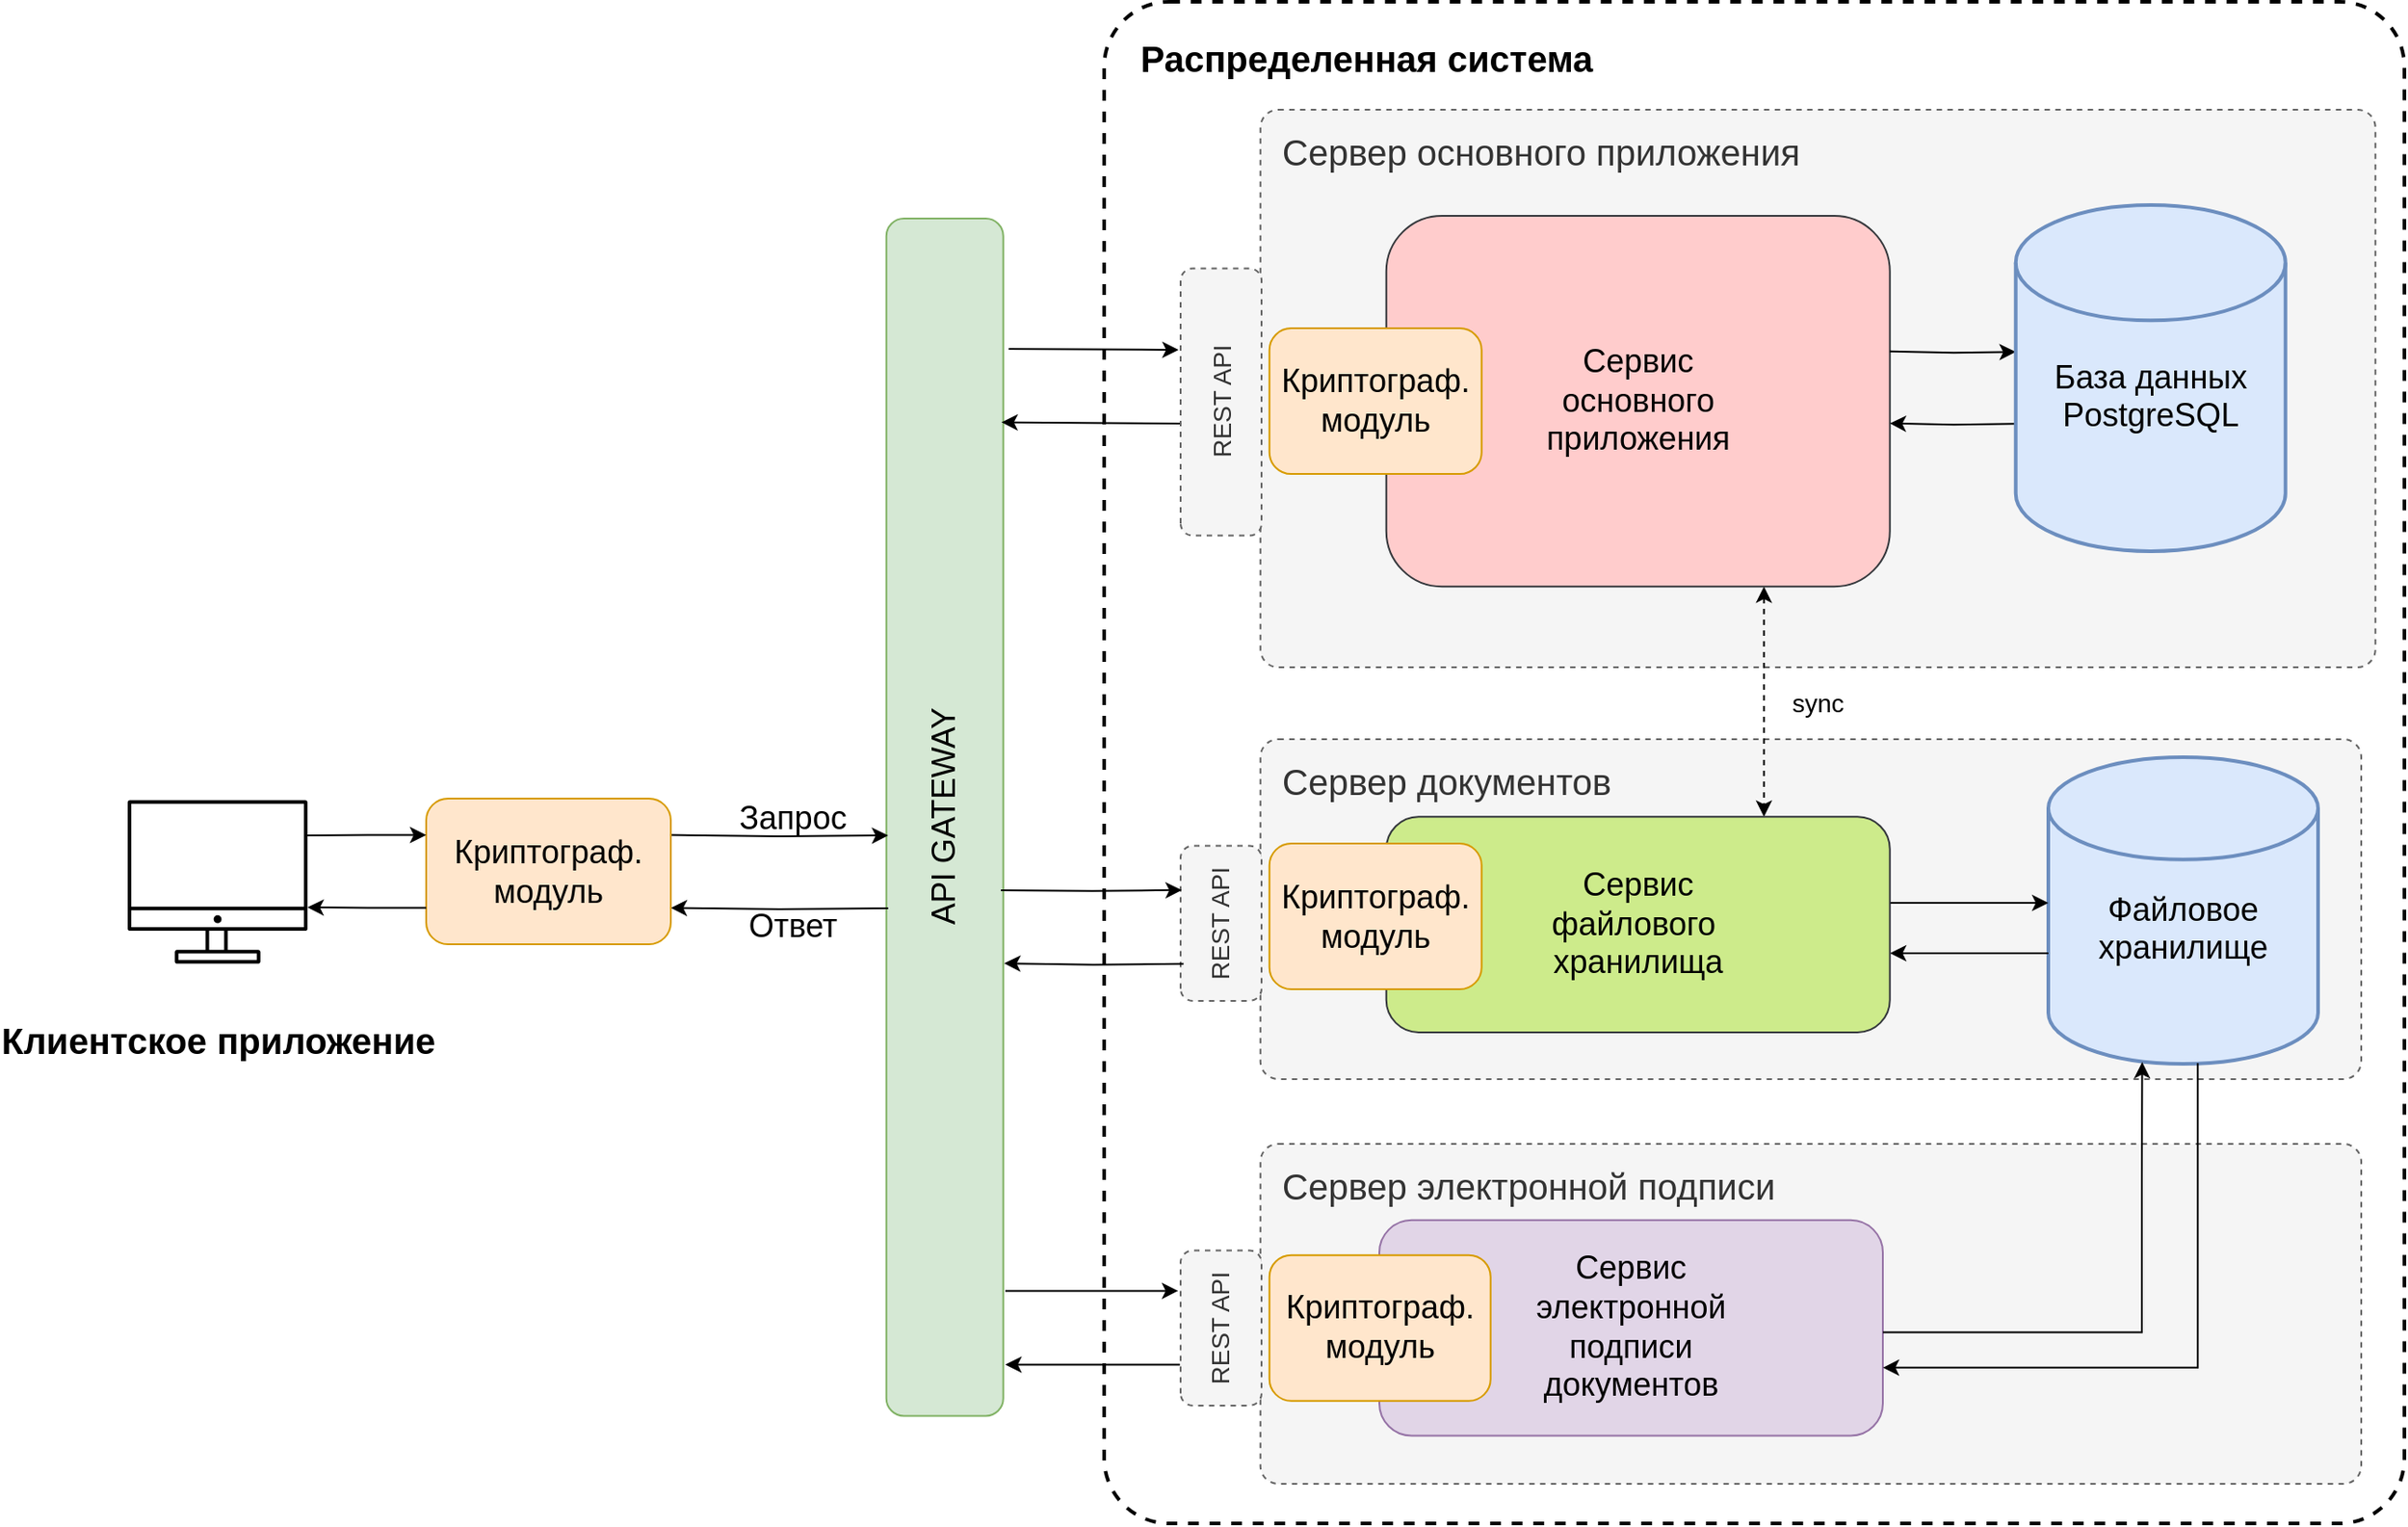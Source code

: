 <mxfile version="21.3.2" type="device">
  <diagram name="Страница 1" id="fADdNIsEgAehtVy8T7Zf">
    <mxGraphModel dx="2206" dy="1075" grid="0" gridSize="10" guides="1" tooltips="1" connect="1" arrows="1" fold="1" page="1" pageScale="1" pageWidth="827" pageHeight="1169" math="0" shadow="0">
      <root>
        <mxCell id="0" />
        <mxCell id="1" parent="0" />
        <mxCell id="68BD-tJcS8FgwoahVo56-23" value="" style="rounded=1;whiteSpace=wrap;html=1;gradientColor=none;strokeColor=default;arcSize=5;dashed=1;strokeWidth=2;" vertex="1" parent="1">
          <mxGeometry x="621" y="218" width="723" height="846" as="geometry" />
        </mxCell>
        <mxCell id="68BD-tJcS8FgwoahVo56-1" value="&lt;font style=&quot;font-size: 20px;&quot;&gt;Сервер электронной подписи&lt;/font&gt;" style="dashed=1;rounded=1;absoluteArcSize=1;arcSize=20;html=1;verticalAlign=top;align=left;spacingTop=5;spacingLeft=10;whiteSpace=wrap;fillColor=#f5f5f5;strokeColor=#666666;fontColor=#333333;fontStyle=0" vertex="1" parent="1">
          <mxGeometry x="707.87" y="853" width="612.13" height="189" as="geometry" />
        </mxCell>
        <mxCell id="68BD-tJcS8FgwoahVo56-2" value="&lt;font style=&quot;font-size: 14px;&quot;&gt;&lt;span&gt;REST API&lt;br&gt;&lt;/span&gt;&lt;/font&gt;" style="rounded=1;whiteSpace=wrap;html=1;dashed=1;textDirection=ltr;rotation=-90;fontSize=14;fontStyle=0;fillColor=#f5f5f5;fontColor=#333333;strokeColor=#666666;" vertex="1" parent="1">
          <mxGeometry x="642.89" y="932.85" width="86.2" height="45.01" as="geometry" />
        </mxCell>
        <mxCell id="2YxdHcAJXAzJK9A_Y6uM-9" value="&lt;font style=&quot;font-size: 20px;&quot;&gt;Сервер основного приложения&lt;/font&gt;" style="dashed=1;rounded=1;absoluteArcSize=1;arcSize=20;html=1;verticalAlign=top;align=left;spacingTop=5;spacingLeft=10;whiteSpace=wrap;fillColor=#f5f5f5;fontColor=#333333;strokeColor=#666666;fontStyle=0" parent="1" vertex="1">
          <mxGeometry x="707.87" y="278" width="620" height="310" as="geometry" />
        </mxCell>
        <mxCell id="2YxdHcAJXAzJK9A_Y6uM-3" value="&lt;font style=&quot;font-size: 18px;&quot;&gt;&lt;span&gt;API GATEWAY&lt;/span&gt;&lt;/font&gt;" style="rounded=1;whiteSpace=wrap;html=1;rotation=-90;fillColor=#d5e8d4;strokeColor=#82b366;fontStyle=0" parent="1" vertex="1">
          <mxGeometry x="199.5" y="638.88" width="665.75" height="65" as="geometry" />
        </mxCell>
        <mxCell id="2YxdHcAJXAzJK9A_Y6uM-5" value="&lt;font style=&quot;font-size: 20px;&quot;&gt;Сервер документов&lt;/font&gt;" style="dashed=1;rounded=1;absoluteArcSize=1;arcSize=20;html=1;verticalAlign=top;align=left;spacingTop=5;spacingLeft=10;whiteSpace=wrap;fillColor=#f5f5f5;strokeColor=#666666;fontColor=#333333;fontStyle=0" parent="1" vertex="1">
          <mxGeometry x="707.87" y="628" width="612.13" height="189" as="geometry" />
        </mxCell>
        <mxCell id="2YxdHcAJXAzJK9A_Y6uM-35" style="edgeStyle=orthogonalEdgeStyle;rounded=0;orthogonalLoop=1;jettySize=auto;html=1;exitX=0.419;exitY=-0.02;exitDx=0;exitDy=0;exitPerimeter=0;strokeWidth=1;fontStyle=0" parent="1" source="2YxdHcAJXAzJK9A_Y6uM-8" edge="1">
          <mxGeometry relative="1" as="geometry">
            <mxPoint x="563.87" y="451.79" as="targetPoint" />
            <Array as="points">
              <mxPoint x="663.87" y="453" />
            </Array>
          </mxGeometry>
        </mxCell>
        <mxCell id="2YxdHcAJXAzJK9A_Y6uM-37" style="edgeStyle=orthogonalEdgeStyle;rounded=0;orthogonalLoop=1;jettySize=auto;html=1;exitX=0.695;exitY=-0.025;exitDx=0;exitDy=0;endArrow=none;endFill=0;startArrow=classic;startFill=1;exitPerimeter=0;strokeWidth=1;fontStyle=0" parent="1" source="2YxdHcAJXAzJK9A_Y6uM-8" edge="1">
          <mxGeometry relative="1" as="geometry">
            <mxPoint x="567.87" y="411" as="targetPoint" />
          </mxGeometry>
        </mxCell>
        <mxCell id="2YxdHcAJXAzJK9A_Y6uM-8" value="&lt;font style=&quot;font-size: 14px;&quot;&gt;&lt;span&gt;REST API&lt;br&gt;&lt;/span&gt;&lt;/font&gt;" style="rounded=1;whiteSpace=wrap;html=1;dashed=1;textDirection=ltr;rotation=-90;fontSize=14;fillColor=#f5f5f5;fontColor=#333333;strokeColor=#666666;fontStyle=0" parent="1" vertex="1">
          <mxGeometry x="611.72" y="418" width="148.56" height="45.01" as="geometry" />
        </mxCell>
        <mxCell id="2YxdHcAJXAzJK9A_Y6uM-22" value="&lt;font size=&quot;1&quot; style=&quot;&quot;&gt;&lt;b style=&quot;font-size: 20px;&quot;&gt;&lt;br&gt;Клиентское приложение&lt;/b&gt;&lt;/font&gt;" style="sketch=0;outlineConnect=0;gradientColor=none;fontColor=#000000;strokeColor=none;fillColor=#000000;dashed=0;verticalLabelPosition=bottom;verticalAlign=top;align=center;html=1;fontSize=12;fontStyle=0;aspect=fixed;shape=mxgraph.aws4.illustration_desktop;pointerEvents=1" parent="1" vertex="1">
          <mxGeometry x="78" y="661.86" width="100" height="91" as="geometry" />
        </mxCell>
        <mxCell id="2YxdHcAJXAzJK9A_Y6uM-48" style="edgeStyle=orthogonalEdgeStyle;rounded=0;orthogonalLoop=1;jettySize=auto;html=1;exitX=0.25;exitY=0;exitDx=0;exitDy=0;endArrow=none;endFill=0;startArrow=classic;startFill=1;strokeWidth=1;entryX=1;entryY=0.25;entryDx=0;entryDy=0;fontStyle=0" parent="1" edge="1" target="68BD-tJcS8FgwoahVo56-11">
          <mxGeometry relative="1" as="geometry">
            <mxPoint x="500.87" y="681.5" as="sourcePoint" />
            <mxPoint x="407.87" y="682" as="targetPoint" />
          </mxGeometry>
        </mxCell>
        <mxCell id="2YxdHcAJXAzJK9A_Y6uM-49" style="edgeStyle=orthogonalEdgeStyle;rounded=0;orthogonalLoop=1;jettySize=auto;html=1;exitX=0.25;exitY=0;exitDx=0;exitDy=0;strokeWidth=1;entryX=1;entryY=0.75;entryDx=0;entryDy=0;fontStyle=0" parent="1" edge="1" target="68BD-tJcS8FgwoahVo56-11">
          <mxGeometry relative="1" as="geometry">
            <mxPoint x="500.87" y="722" as="sourcePoint" />
            <mxPoint x="407.87" y="722" as="targetPoint" />
          </mxGeometry>
        </mxCell>
        <mxCell id="2YxdHcAJXAzJK9A_Y6uM-105" style="edgeStyle=orthogonalEdgeStyle;rounded=0;orthogonalLoop=1;jettySize=auto;html=1;entryX=0.75;entryY=0;entryDx=0;entryDy=0;exitX=0.75;exitY=1;exitDx=0;exitDy=0;dashed=1;startArrow=classic;startFill=1;strokeWidth=1;fontStyle=0" parent="1" source="2YxdHcAJXAzJK9A_Y6uM-57" target="2YxdHcAJXAzJK9A_Y6uM-64" edge="1">
          <mxGeometry relative="1" as="geometry" />
        </mxCell>
        <mxCell id="2YxdHcAJXAzJK9A_Y6uM-57" value="&lt;font size=&quot;1&quot; style=&quot;&quot;&gt;&lt;span style=&quot;font-size: 18px;&quot;&gt;Сервис &lt;br&gt;основного &lt;br&gt;приложения&lt;/span&gt;&lt;/font&gt;" style="rounded=1;whiteSpace=wrap;html=1;fillColor=#ffcccc;strokeColor=#36393d;fontStyle=0" parent="1" vertex="1">
          <mxGeometry x="777.87" y="337" width="280" height="206.11" as="geometry" />
        </mxCell>
        <mxCell id="2YxdHcAJXAzJK9A_Y6uM-61" value="&lt;blockquote style=&quot;margin: 0 0 0 40px; border: none; padding: 0px;&quot;&gt;&lt;/blockquote&gt;&lt;font style=&quot;font-size: 18px;&quot;&gt;&lt;span&gt;&lt;span style=&quot;background-color: initial;&quot;&gt;&lt;br&gt;&lt;/span&gt;Файловое хранилище&lt;br&gt;&lt;/span&gt;&lt;/font&gt;" style="strokeWidth=2;html=1;shape=mxgraph.flowchart.database;whiteSpace=wrap;fillColor=#dae8fc;strokeColor=#6c8ebf;fontStyle=0" parent="1" vertex="1">
          <mxGeometry x="1146" y="638" width="150" height="170.5" as="geometry" />
        </mxCell>
        <mxCell id="2YxdHcAJXAzJK9A_Y6uM-107" style="edgeStyle=orthogonalEdgeStyle;rounded=0;orthogonalLoop=1;jettySize=auto;html=1;strokeWidth=1;fontStyle=0" parent="1" source="2YxdHcAJXAzJK9A_Y6uM-64" target="2YxdHcAJXAzJK9A_Y6uM-61" edge="1">
          <mxGeometry relative="1" as="geometry">
            <Array as="points">
              <mxPoint x="1114" y="719" />
              <mxPoint x="1114" y="719" />
            </Array>
          </mxGeometry>
        </mxCell>
        <mxCell id="2YxdHcAJXAzJK9A_Y6uM-64" value="&lt;span style=&quot;font-size: 18px;&quot;&gt;&lt;span&gt;Сервис &lt;br&gt;файлового&amp;nbsp; &lt;br&gt;хранилища&lt;/span&gt;&lt;/span&gt;" style="rounded=1;whiteSpace=wrap;html=1;fillColor=#cdeb8b;strokeColor=#36393d;fontStyle=0" parent="1" vertex="1">
          <mxGeometry x="777.87" y="671.12" width="280" height="119.84" as="geometry" />
        </mxCell>
        <mxCell id="2YxdHcAJXAzJK9A_Y6uM-72" style="edgeStyle=orthogonalEdgeStyle;rounded=0;orthogonalLoop=1;jettySize=auto;html=1;endArrow=none;endFill=0;startArrow=classic;startFill=1;strokeWidth=1;fontStyle=0" parent="1" edge="1">
          <mxGeometry relative="1" as="geometry">
            <mxPoint x="1127.87" y="412.63" as="sourcePoint" />
            <mxPoint x="1057.87" y="412.43" as="targetPoint" />
          </mxGeometry>
        </mxCell>
        <mxCell id="2YxdHcAJXAzJK9A_Y6uM-73" style="edgeStyle=orthogonalEdgeStyle;rounded=0;orthogonalLoop=1;jettySize=auto;html=1;strokeWidth=1;fontStyle=0" parent="1" edge="1">
          <mxGeometry relative="1" as="geometry">
            <mxPoint x="1127.87" y="452.63" as="sourcePoint" />
            <mxPoint x="1057.87" y="452.43" as="targetPoint" />
          </mxGeometry>
        </mxCell>
        <mxCell id="2YxdHcAJXAzJK9A_Y6uM-82" value="&lt;font size=&quot;1&quot; style=&quot;&quot;&gt;&lt;span style=&quot;font-size: 18px;&quot;&gt;Сервис &lt;br&gt;электронной &lt;br&gt;подписи &lt;br&gt;документов&lt;/span&gt;&lt;/font&gt;" style="rounded=1;whiteSpace=wrap;html=1;fillColor=#e1d5e7;strokeColor=#9673a6;fontStyle=0" parent="1" vertex="1">
          <mxGeometry x="774" y="895.43" width="280" height="119.84" as="geometry" />
        </mxCell>
        <mxCell id="2YxdHcAJXAzJK9A_Y6uM-87" value="&lt;font style=&quot;font-size: 18px;&quot;&gt;Запрос&lt;/font&gt;" style="text;html=1;strokeColor=none;fillColor=none;align=center;verticalAlign=middle;whiteSpace=wrap;rounded=0;fontStyle=0" parent="1" vertex="1">
          <mxGeometry x="417.87" y="662" width="60" height="20" as="geometry" />
        </mxCell>
        <mxCell id="2YxdHcAJXAzJK9A_Y6uM-88" value="&lt;font style=&quot;font-size: 18px;&quot;&gt;Ответ&lt;/font&gt;" style="text;html=1;strokeColor=none;fillColor=none;align=center;verticalAlign=middle;whiteSpace=wrap;rounded=0;fontSize=14;fontStyle=0" parent="1" vertex="1">
          <mxGeometry x="417.87" y="722" width="60" height="20" as="geometry" />
        </mxCell>
        <mxCell id="2YxdHcAJXAzJK9A_Y6uM-95" value="&lt;font style=&quot;font-size: 14px;&quot;&gt;&lt;span&gt;REST API&lt;br&gt;&lt;/span&gt;&lt;/font&gt;" style="rounded=1;whiteSpace=wrap;html=1;dashed=1;textDirection=ltr;rotation=-90;fontSize=14;fontStyle=0;fillColor=#f5f5f5;fontColor=#333333;strokeColor=#666666;" parent="1" vertex="1">
          <mxGeometry x="642.89" y="707.85" width="86.2" height="45.01" as="geometry" />
        </mxCell>
        <mxCell id="2YxdHcAJXAzJK9A_Y6uM-106" value="&lt;font style=&quot;font-size: 14px;&quot;&gt;&lt;span&gt;sync&lt;/span&gt;&lt;/font&gt;" style="text;html=1;strokeColor=none;fillColor=none;align=center;verticalAlign=middle;whiteSpace=wrap;rounded=0;fontStyle=0" parent="1" vertex="1">
          <mxGeometry x="987.87" y="588" width="60" height="40" as="geometry" />
        </mxCell>
        <mxCell id="2YxdHcAJXAzJK9A_Y6uM-111" style="edgeStyle=orthogonalEdgeStyle;rounded=0;orthogonalLoop=1;jettySize=auto;html=1;strokeWidth=1;entryX=0.348;entryY=0.994;entryDx=0;entryDy=0;entryPerimeter=0;fontStyle=0" parent="1" edge="1" target="2YxdHcAJXAzJK9A_Y6uM-61">
          <mxGeometry relative="1" as="geometry">
            <mxPoint x="1054" y="957.76" as="sourcePoint" />
            <mxPoint x="1124" y="957.76" as="targetPoint" />
            <Array as="points">
              <mxPoint x="1198" y="958" />
              <mxPoint x="1198" y="873" />
              <mxPoint x="1198" y="873" />
            </Array>
          </mxGeometry>
        </mxCell>
        <mxCell id="2YxdHcAJXAzJK9A_Y6uM-112" style="edgeStyle=orthogonalEdgeStyle;rounded=0;orthogonalLoop=1;jettySize=auto;html=1;endArrow=none;endFill=0;startArrow=classic;startFill=1;strokeWidth=1;entryX=0.554;entryY=0.998;entryDx=0;entryDy=0;entryPerimeter=0;fontStyle=0" parent="1" edge="1" target="2YxdHcAJXAzJK9A_Y6uM-61">
          <mxGeometry relative="1" as="geometry">
            <mxPoint x="1054" y="977.39" as="sourcePoint" />
            <mxPoint x="1124" y="977.39" as="targetPoint" />
            <Array as="points">
              <mxPoint x="1229" y="977" />
            </Array>
          </mxGeometry>
        </mxCell>
        <mxCell id="2YxdHcAJXAzJK9A_Y6uM-114" value="&lt;blockquote style=&quot;margin: 0 0 0 40px; border: none; padding: 0px;&quot;&gt;&lt;/blockquote&gt;&lt;font style=&quot;font-size: 18px;&quot;&gt;&lt;span&gt;&lt;br&gt;База данных&lt;br&gt;PostgreSQL&lt;br&gt;&lt;/span&gt;&lt;/font&gt;" style="strokeWidth=2;html=1;shape=mxgraph.flowchart.database;whiteSpace=wrap;fillColor=#dae8fc;strokeColor=#6c8ebf;fontStyle=0" parent="1" vertex="1">
          <mxGeometry x="1127.87" y="331" width="150" height="192.49" as="geometry" />
        </mxCell>
        <mxCell id="68BD-tJcS8FgwoahVo56-3" style="edgeStyle=orthogonalEdgeStyle;rounded=0;orthogonalLoop=1;jettySize=auto;html=1;exitX=0.419;exitY=-0.02;exitDx=0;exitDy=0;exitPerimeter=0;strokeWidth=1;entryX=0.378;entryY=1.008;entryDx=0;entryDy=0;entryPerimeter=0;fontStyle=0" edge="1" parent="1" target="2YxdHcAJXAzJK9A_Y6uM-3">
          <mxGeometry relative="1" as="geometry">
            <mxPoint x="577" y="752" as="targetPoint" />
            <Array as="points" />
            <mxPoint x="665.13" y="752.86" as="sourcePoint" />
          </mxGeometry>
        </mxCell>
        <mxCell id="68BD-tJcS8FgwoahVo56-4" style="edgeStyle=orthogonalEdgeStyle;rounded=0;orthogonalLoop=1;jettySize=auto;html=1;exitX=0.695;exitY=-0.025;exitDx=0;exitDy=0;endArrow=none;endFill=0;startArrow=classic;startFill=1;exitPerimeter=0;strokeWidth=1;entryX=0.439;entryY=0.98;entryDx=0;entryDy=0;entryPerimeter=0;fontStyle=0" edge="1" parent="1" target="2YxdHcAJXAzJK9A_Y6uM-3">
          <mxGeometry relative="1" as="geometry">
            <mxPoint x="570" y="710.86" as="targetPoint" />
            <mxPoint x="664.13" y="711.86" as="sourcePoint" />
          </mxGeometry>
        </mxCell>
        <mxCell id="68BD-tJcS8FgwoahVo56-8" style="edgeStyle=orthogonalEdgeStyle;rounded=0;orthogonalLoop=1;jettySize=auto;html=1;exitX=0.419;exitY=-0.02;exitDx=0;exitDy=0;exitPerimeter=0;strokeWidth=1;fontStyle=0" edge="1" parent="1">
          <mxGeometry relative="1" as="geometry">
            <mxPoint x="566" y="975.74" as="targetPoint" />
            <Array as="points" />
            <mxPoint x="663.13" y="975.74" as="sourcePoint" />
          </mxGeometry>
        </mxCell>
        <mxCell id="68BD-tJcS8FgwoahVo56-9" style="edgeStyle=orthogonalEdgeStyle;rounded=0;orthogonalLoop=1;jettySize=auto;html=1;exitX=0.695;exitY=-0.025;exitDx=0;exitDy=0;endArrow=none;endFill=0;startArrow=classic;startFill=1;exitPerimeter=0;strokeWidth=1;fontStyle=0" edge="1" parent="1">
          <mxGeometry relative="1" as="geometry">
            <mxPoint x="566" y="934.74" as="targetPoint" />
            <mxPoint x="662.13" y="934.74" as="sourcePoint" />
          </mxGeometry>
        </mxCell>
        <mxCell id="68BD-tJcS8FgwoahVo56-11" value="&lt;font style=&quot;font-size: 18px;&quot;&gt;&lt;span&gt;Криптограф.&lt;br&gt;модуль&lt;/span&gt;&lt;/font&gt;" style="rounded=1;whiteSpace=wrap;html=1;fillColor=#ffe6cc;strokeColor=#d79b00;fontStyle=0" vertex="1" parent="1">
          <mxGeometry x="244" y="661" width="136" height="81" as="geometry" />
        </mxCell>
        <mxCell id="68BD-tJcS8FgwoahVo56-12" style="edgeStyle=orthogonalEdgeStyle;rounded=0;orthogonalLoop=1;jettySize=auto;html=1;endArrow=none;endFill=0;startArrow=classic;startFill=1;strokeWidth=1;exitX=0;exitY=0.25;exitDx=0;exitDy=0;fontStyle=0" edge="1" parent="1" source="68BD-tJcS8FgwoahVo56-11">
          <mxGeometry relative="1" as="geometry">
            <mxPoint x="271" y="681" as="sourcePoint" />
            <mxPoint x="178" y="681.5" as="targetPoint" />
          </mxGeometry>
        </mxCell>
        <mxCell id="68BD-tJcS8FgwoahVo56-13" style="edgeStyle=orthogonalEdgeStyle;rounded=0;orthogonalLoop=1;jettySize=auto;html=1;exitX=0;exitY=0.75;exitDx=0;exitDy=0;strokeWidth=1;fontStyle=0" edge="1" parent="1" source="68BD-tJcS8FgwoahVo56-11">
          <mxGeometry relative="1" as="geometry">
            <mxPoint x="271" y="721.5" as="sourcePoint" />
            <mxPoint x="178" y="721.5" as="targetPoint" />
          </mxGeometry>
        </mxCell>
        <mxCell id="68BD-tJcS8FgwoahVo56-16" value="&lt;font style=&quot;font-size: 18px;&quot;&gt;&lt;span&gt;Криптограф.&lt;br&gt;модуль&lt;/span&gt;&lt;/font&gt;" style="rounded=1;whiteSpace=wrap;html=1;fillColor=#ffe6cc;strokeColor=#d79b00;fontStyle=0" vertex="1" parent="1">
          <mxGeometry x="712.87" y="399.56" width="118" height="81" as="geometry" />
        </mxCell>
        <mxCell id="68BD-tJcS8FgwoahVo56-17" value="&lt;font style=&quot;font-size: 18px;&quot;&gt;&lt;span&gt;Криптограф.&lt;br&gt;модуль&lt;/span&gt;&lt;/font&gt;" style="rounded=1;whiteSpace=wrap;html=1;fillColor=#ffe6cc;strokeColor=#d79b00;fontStyle=0" vertex="1" parent="1">
          <mxGeometry x="712.87" y="686" width="118" height="81" as="geometry" />
        </mxCell>
        <mxCell id="68BD-tJcS8FgwoahVo56-18" value="&lt;font style=&quot;font-size: 18px;&quot;&gt;&lt;span&gt;Криптограф.&lt;br&gt;модуль&lt;/span&gt;&lt;/font&gt;" style="rounded=1;whiteSpace=wrap;html=1;fillColor=#ffe6cc;strokeColor=#d79b00;fontStyle=0" vertex="1" parent="1">
          <mxGeometry x="712.87" y="914.85" width="123" height="81" as="geometry" />
        </mxCell>
        <mxCell id="68BD-tJcS8FgwoahVo56-22" style="edgeStyle=orthogonalEdgeStyle;rounded=0;orthogonalLoop=1;jettySize=auto;html=1;strokeWidth=1;endArrow=none;endFill=0;startArrow=classic;startFill=1;fontStyle=0" edge="1" parent="1">
          <mxGeometry relative="1" as="geometry">
            <Array as="points">
              <mxPoint x="1107.87" y="747" />
              <mxPoint x="1107.87" y="747" />
            </Array>
            <mxPoint x="1058" y="747" as="sourcePoint" />
            <mxPoint x="1146" y="747" as="targetPoint" />
          </mxGeometry>
        </mxCell>
        <mxCell id="68BD-tJcS8FgwoahVo56-25" value="&lt;span style=&quot;font-size: 20px;&quot;&gt;&lt;b&gt;Распределенная система&lt;/b&gt;&lt;/span&gt;" style="text;html=1;strokeColor=none;fillColor=none;align=center;verticalAlign=middle;whiteSpace=wrap;rounded=0;" vertex="1" parent="1">
          <mxGeometry x="633" y="234" width="268" height="30" as="geometry" />
        </mxCell>
      </root>
    </mxGraphModel>
  </diagram>
</mxfile>
